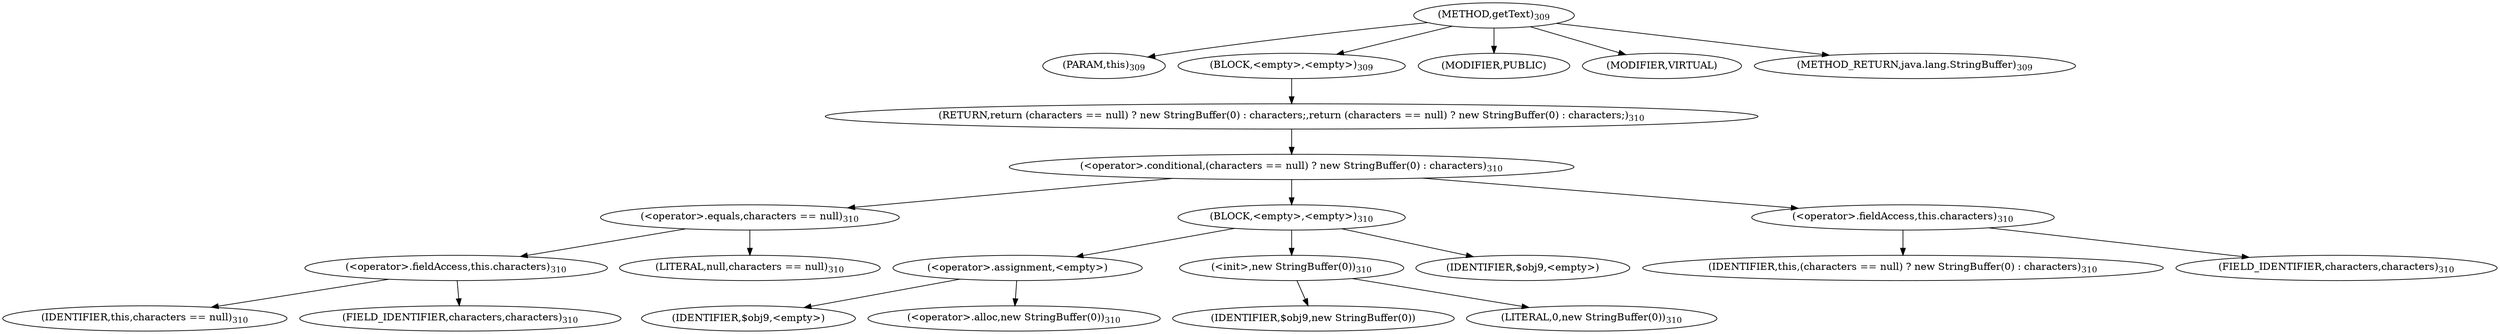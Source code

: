 digraph "getText" {  
"547" [label = <(METHOD,getText)<SUB>309</SUB>> ]
"548" [label = <(PARAM,this)<SUB>309</SUB>> ]
"549" [label = <(BLOCK,&lt;empty&gt;,&lt;empty&gt;)<SUB>309</SUB>> ]
"550" [label = <(RETURN,return (characters == null) ? new StringBuffer(0) : characters;,return (characters == null) ? new StringBuffer(0) : characters;)<SUB>310</SUB>> ]
"551" [label = <(&lt;operator&gt;.conditional,(characters == null) ? new StringBuffer(0) : characters)<SUB>310</SUB>> ]
"552" [label = <(&lt;operator&gt;.equals,characters == null)<SUB>310</SUB>> ]
"553" [label = <(&lt;operator&gt;.fieldAccess,this.characters)<SUB>310</SUB>> ]
"554" [label = <(IDENTIFIER,this,characters == null)<SUB>310</SUB>> ]
"555" [label = <(FIELD_IDENTIFIER,characters,characters)<SUB>310</SUB>> ]
"556" [label = <(LITERAL,null,characters == null)<SUB>310</SUB>> ]
"557" [label = <(BLOCK,&lt;empty&gt;,&lt;empty&gt;)<SUB>310</SUB>> ]
"558" [label = <(&lt;operator&gt;.assignment,&lt;empty&gt;)> ]
"559" [label = <(IDENTIFIER,$obj9,&lt;empty&gt;)> ]
"560" [label = <(&lt;operator&gt;.alloc,new StringBuffer(0))<SUB>310</SUB>> ]
"561" [label = <(&lt;init&gt;,new StringBuffer(0))<SUB>310</SUB>> ]
"562" [label = <(IDENTIFIER,$obj9,new StringBuffer(0))> ]
"563" [label = <(LITERAL,0,new StringBuffer(0))<SUB>310</SUB>> ]
"564" [label = <(IDENTIFIER,$obj9,&lt;empty&gt;)> ]
"565" [label = <(&lt;operator&gt;.fieldAccess,this.characters)<SUB>310</SUB>> ]
"566" [label = <(IDENTIFIER,this,(characters == null) ? new StringBuffer(0) : characters)<SUB>310</SUB>> ]
"567" [label = <(FIELD_IDENTIFIER,characters,characters)<SUB>310</SUB>> ]
"568" [label = <(MODIFIER,PUBLIC)> ]
"569" [label = <(MODIFIER,VIRTUAL)> ]
"570" [label = <(METHOD_RETURN,java.lang.StringBuffer)<SUB>309</SUB>> ]
  "547" -> "548" 
  "547" -> "549" 
  "547" -> "568" 
  "547" -> "569" 
  "547" -> "570" 
  "549" -> "550" 
  "550" -> "551" 
  "551" -> "552" 
  "551" -> "557" 
  "551" -> "565" 
  "552" -> "553" 
  "552" -> "556" 
  "553" -> "554" 
  "553" -> "555" 
  "557" -> "558" 
  "557" -> "561" 
  "557" -> "564" 
  "558" -> "559" 
  "558" -> "560" 
  "561" -> "562" 
  "561" -> "563" 
  "565" -> "566" 
  "565" -> "567" 
}
